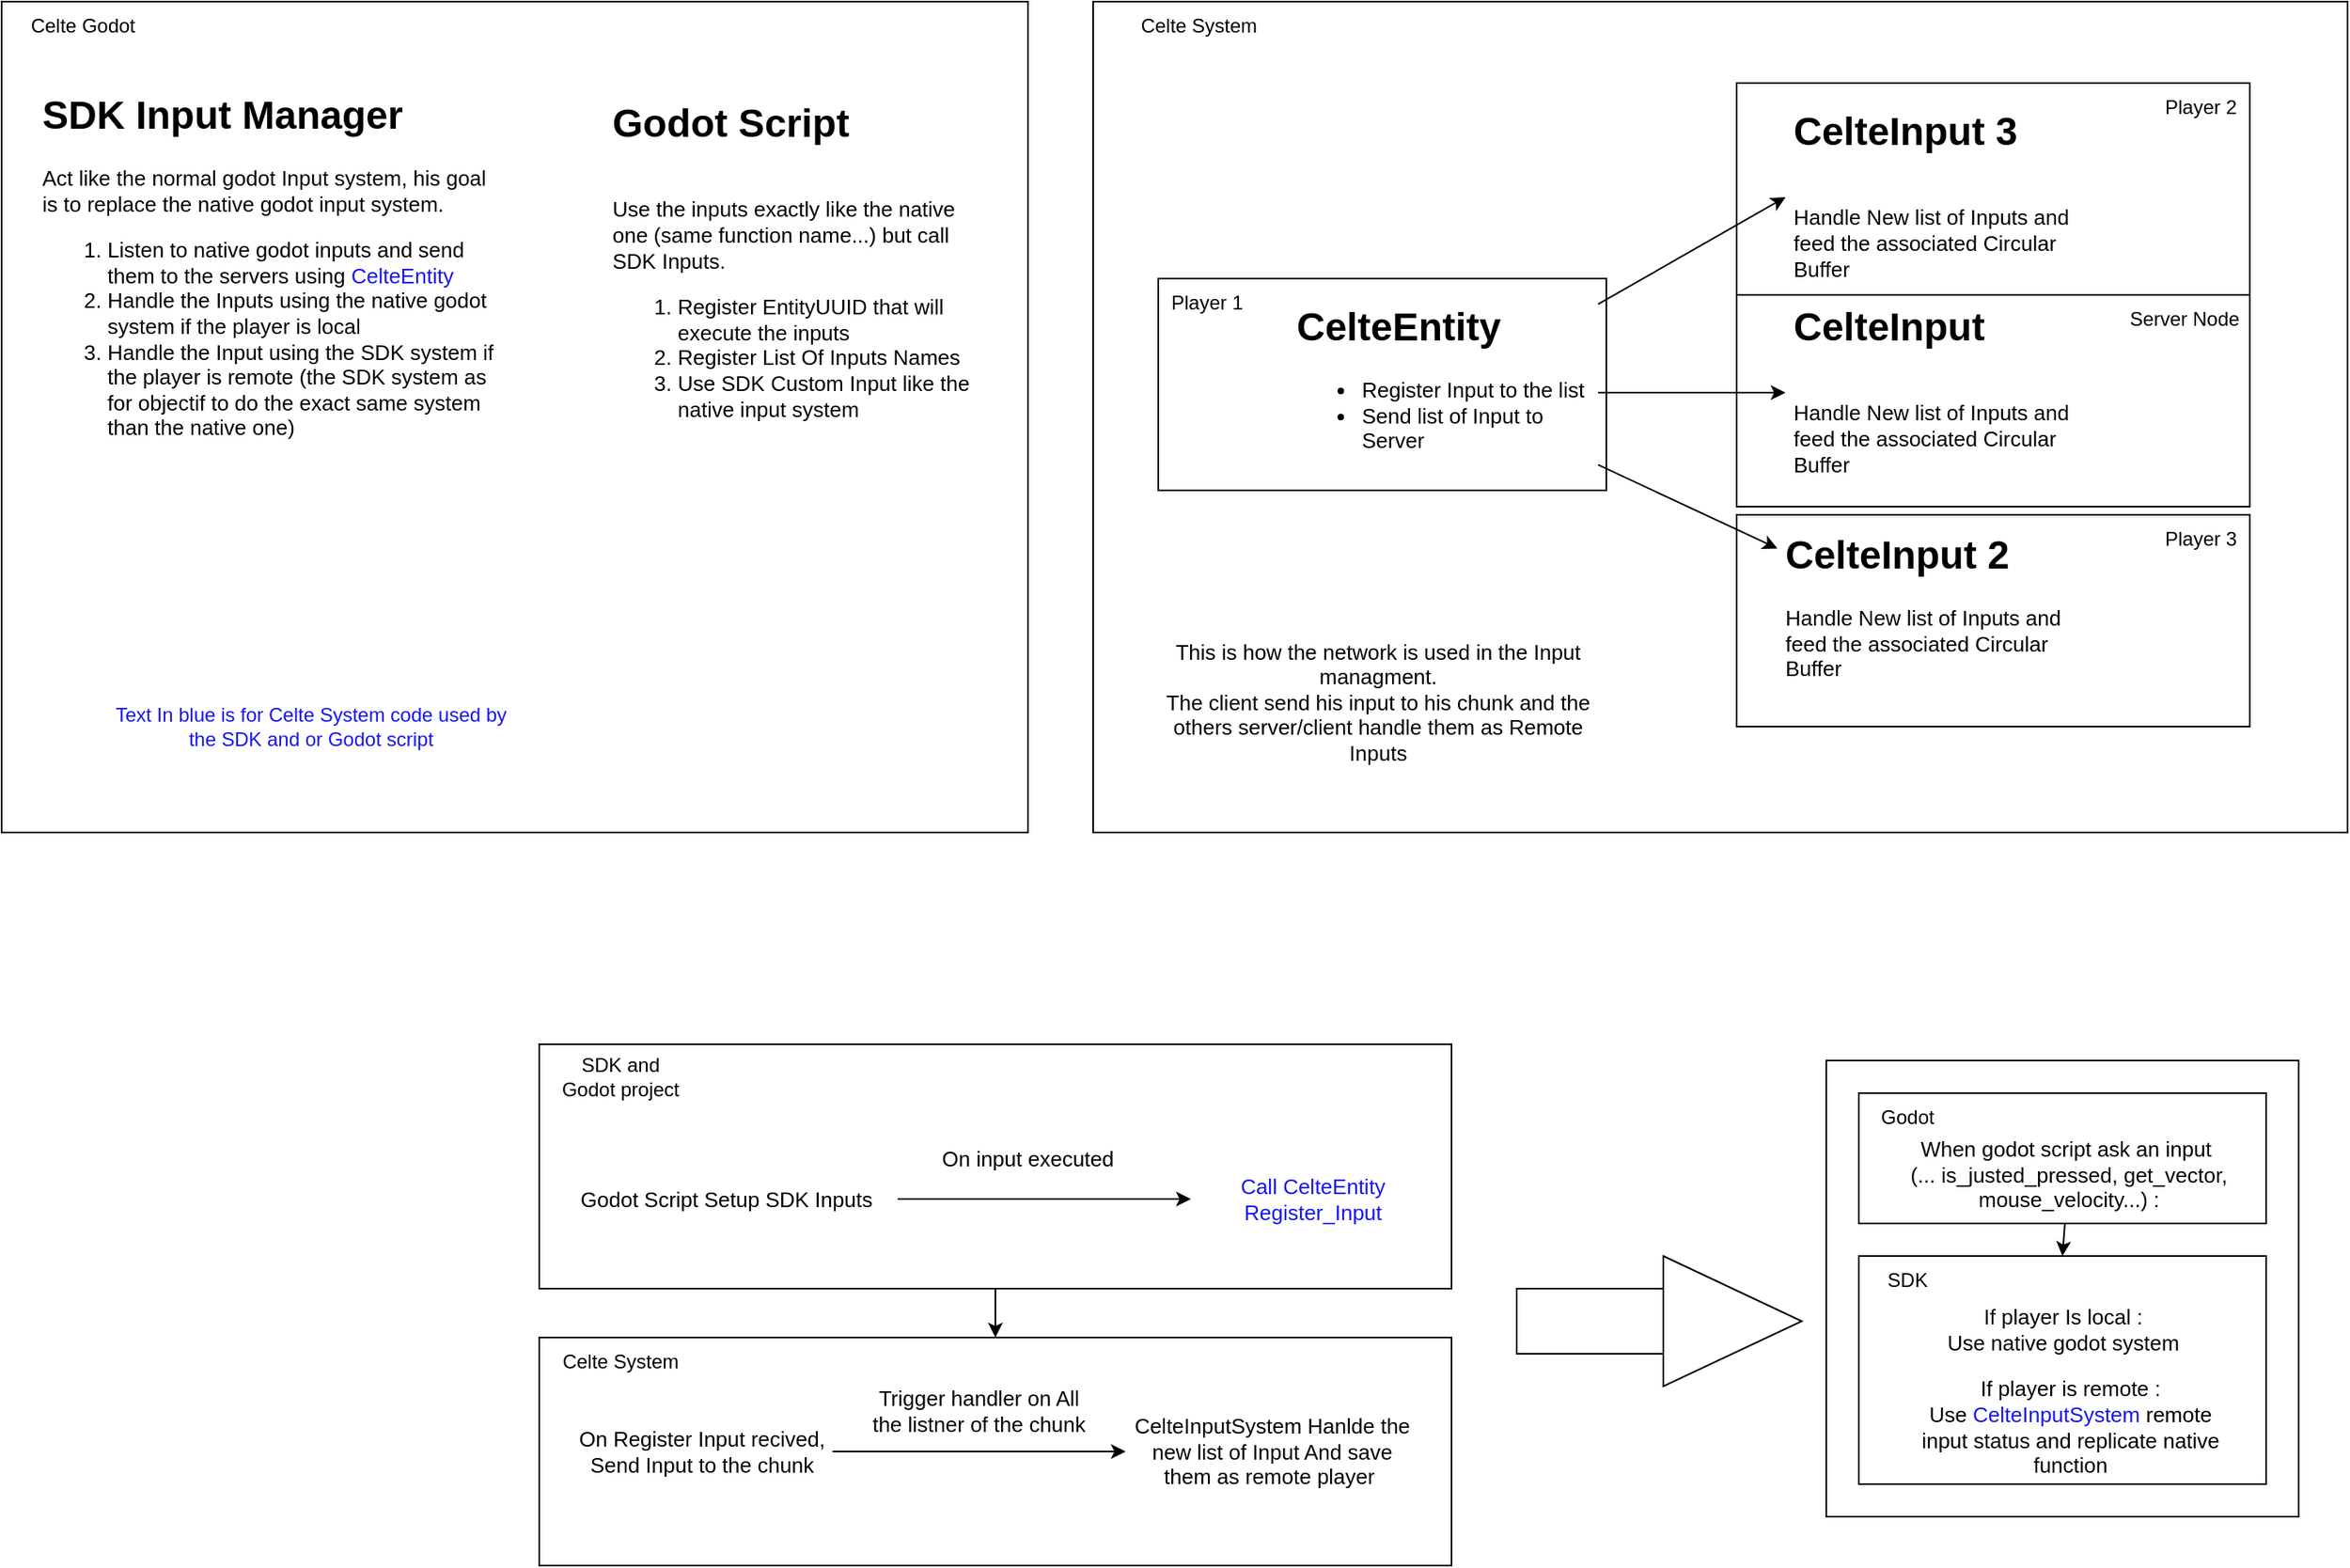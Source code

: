 <mxfile>
    <diagram id="ScQl_AYvjsgl9JVUh7il" name="Page-1">
        <mxGraphModel dx="1685" dy="1807" grid="1" gridSize="10" guides="1" tooltips="1" connect="1" arrows="1" fold="1" page="1" pageScale="1" pageWidth="850" pageHeight="1100" math="0" shadow="0">
            <root>
                <mxCell id="0"/>
                <mxCell id="1" parent="0"/>
                <mxCell id="33" style="edgeStyle=none;html=1;" edge="1" parent="1" source="31" target="34">
                    <mxGeometry relative="1" as="geometry">
                        <mxPoint x="-65" y="820" as="targetPoint"/>
                    </mxGeometry>
                </mxCell>
                <mxCell id="31" value="" style="rounded=0;whiteSpace=wrap;html=1;" vertex="1" parent="1">
                    <mxGeometry x="-370" y="600" width="560" height="150" as="geometry"/>
                </mxCell>
                <mxCell id="17" value="" style="rounded=0;whiteSpace=wrap;html=1;" vertex="1" parent="1">
                    <mxGeometry x="-30" y="-40" width="770" height="510" as="geometry"/>
                </mxCell>
                <mxCell id="15" value="" style="rounded=0;whiteSpace=wrap;html=1;" vertex="1" parent="1">
                    <mxGeometry x="10" y="130" width="275" height="130" as="geometry"/>
                </mxCell>
                <mxCell id="16" value="Player 1" style="text;html=1;strokeColor=none;fillColor=none;align=center;verticalAlign=middle;whiteSpace=wrap;rounded=0;" vertex="1" parent="1">
                    <mxGeometry x="10" y="130" width="60" height="30" as="geometry"/>
                </mxCell>
                <mxCell id="13" value="" style="rounded=0;whiteSpace=wrap;html=1;" vertex="1" parent="1">
                    <mxGeometry x="365" y="275" width="315" height="130" as="geometry"/>
                </mxCell>
                <mxCell id="14" value="Player 3" style="text;html=1;strokeColor=none;fillColor=none;align=center;verticalAlign=middle;whiteSpace=wrap;rounded=0;" vertex="1" parent="1">
                    <mxGeometry x="620" y="275" width="60" height="30" as="geometry"/>
                </mxCell>
                <mxCell id="11" value="" style="rounded=0;whiteSpace=wrap;html=1;" vertex="1" parent="1">
                    <mxGeometry x="365" y="140" width="315" height="130" as="geometry"/>
                </mxCell>
                <mxCell id="12" value="Server Node" style="text;html=1;strokeColor=none;fillColor=none;align=center;verticalAlign=middle;whiteSpace=wrap;rounded=0;" vertex="1" parent="1">
                    <mxGeometry x="600" y="140" width="80" height="30" as="geometry"/>
                </mxCell>
                <mxCell id="9" value="" style="rounded=0;whiteSpace=wrap;html=1;" vertex="1" parent="1">
                    <mxGeometry x="365" y="10" width="315" height="130" as="geometry"/>
                </mxCell>
                <mxCell id="3" style="edgeStyle=none;html=1;" edge="1" parent="1" source="2" target="4">
                    <mxGeometry relative="1" as="geometry">
                        <mxPoint x="490" y="200" as="targetPoint"/>
                    </mxGeometry>
                </mxCell>
                <mxCell id="5" style="edgeStyle=none;html=1;" edge="1" parent="1" source="2" target="6">
                    <mxGeometry relative="1" as="geometry">
                        <mxPoint x="400" y="290" as="targetPoint"/>
                    </mxGeometry>
                </mxCell>
                <mxCell id="7" style="edgeStyle=none;html=1;entryX=0;entryY=0.5;entryDx=0;entryDy=0;" edge="1" parent="1" source="2" target="8">
                    <mxGeometry relative="1" as="geometry">
                        <mxPoint x="390" y="90" as="targetPoint"/>
                    </mxGeometry>
                </mxCell>
                <mxCell id="2" value="&lt;h1&gt;CelteEntity&lt;/h1&gt;&lt;p&gt;&lt;/p&gt;&lt;ul style=&quot;font-size: 13px;&quot;&gt;&lt;li&gt;Register Input to the list&lt;/li&gt;&lt;li&gt;Send list of Input to Server&lt;/li&gt;&lt;/ul&gt;&lt;p&gt;&lt;/p&gt;" style="text;html=1;strokeColor=none;fillColor=none;spacing=5;spacingTop=-20;whiteSpace=wrap;overflow=hidden;rounded=0;" vertex="1" parent="1">
                    <mxGeometry x="90" y="140" width="190" height="120" as="geometry"/>
                </mxCell>
                <mxCell id="4" value="&lt;h1&gt;&lt;span style=&quot;background-color: initial;&quot;&gt;CelteInput&lt;/span&gt;&lt;/h1&gt;&lt;div&gt;&lt;br&gt;&lt;/div&gt;&lt;div&gt;&lt;font style=&quot;font-size: 13px;&quot;&gt;Handle New list of Inputs and feed the associated Circular Buffer&lt;/font&gt;&lt;br&gt;&lt;/div&gt;" style="text;html=1;strokeColor=none;fillColor=none;spacing=5;spacingTop=-20;whiteSpace=wrap;overflow=hidden;rounded=0;" vertex="1" parent="1">
                    <mxGeometry x="395" y="140" width="190" height="120" as="geometry"/>
                </mxCell>
                <mxCell id="6" value="&lt;h1&gt;CelteInput 2&lt;/h1&gt;&lt;p&gt;&lt;font style=&quot;font-size: 13px;&quot;&gt;Handle New list of Inputs and feed the associated Circular Buffer&lt;/font&gt;&lt;/p&gt;" style="text;html=1;strokeColor=none;fillColor=none;spacing=5;spacingTop=-20;whiteSpace=wrap;overflow=hidden;rounded=0;" vertex="1" parent="1">
                    <mxGeometry x="390" y="280" width="190" height="120" as="geometry"/>
                </mxCell>
                <mxCell id="8" value="&lt;h1&gt;&lt;span style=&quot;background-color: initial;&quot;&gt;CelteInput 3&lt;/span&gt;&lt;/h1&gt;&lt;div&gt;&lt;br&gt;&lt;/div&gt;&lt;div&gt;&lt;font style=&quot;font-size: 13px;&quot;&gt;Handle New list of Inputs and feed the associated Circular Buffer&lt;/font&gt;&lt;br&gt;&lt;/div&gt;" style="text;html=1;strokeColor=none;fillColor=none;spacing=5;spacingTop=-20;whiteSpace=wrap;overflow=hidden;rounded=0;" vertex="1" parent="1">
                    <mxGeometry x="395" y="20" width="190" height="120" as="geometry"/>
                </mxCell>
                <mxCell id="10" value="Player 2" style="text;html=1;strokeColor=none;fillColor=none;align=center;verticalAlign=middle;whiteSpace=wrap;rounded=0;" vertex="1" parent="1">
                    <mxGeometry x="620" y="10" width="60" height="30" as="geometry"/>
                </mxCell>
                <mxCell id="18" value="Celte System" style="text;html=1;strokeColor=none;fillColor=none;align=center;verticalAlign=middle;whiteSpace=wrap;rounded=0;" vertex="1" parent="1">
                    <mxGeometry x="-30" y="-40" width="130" height="30" as="geometry"/>
                </mxCell>
                <mxCell id="19" value="&lt;font style=&quot;font-size: 13px;&quot;&gt;This is how the network is used in the Input managment.&lt;br&gt;The client send his input to his chunk and the others server/client handle them as Remote Inputs&lt;/font&gt;" style="text;html=1;strokeColor=none;fillColor=none;align=center;verticalAlign=middle;whiteSpace=wrap;rounded=0;" vertex="1" parent="1">
                    <mxGeometry y="375" width="290" height="30" as="geometry"/>
                </mxCell>
                <mxCell id="20" value="" style="rounded=0;whiteSpace=wrap;html=1;" vertex="1" parent="1">
                    <mxGeometry x="-700" y="-40" width="630" height="510" as="geometry"/>
                </mxCell>
                <mxCell id="21" value="Celte Godot" style="text;html=1;strokeColor=none;fillColor=none;align=center;verticalAlign=middle;whiteSpace=wrap;rounded=0;" vertex="1" parent="1">
                    <mxGeometry x="-700" y="-40" width="100" height="30" as="geometry"/>
                </mxCell>
                <mxCell id="24" value="&lt;h1&gt;SDK Input Manager&lt;/h1&gt;&lt;p style=&quot;font-size: 13px;&quot;&gt;&lt;font style=&quot;font-size: 13px;&quot;&gt;Act like the normal godot Input system, his goal is to replace the native godot input system.&lt;/font&gt;&lt;/p&gt;&lt;p style=&quot;font-size: 13px;&quot;&gt;&lt;/p&gt;&lt;ol style=&quot;font-size: 13px;&quot;&gt;&lt;li&gt;&lt;font style=&quot;font-size: 13px;&quot;&gt;Listen to native godot inputs and send them to the servers using &lt;font style=&quot;font-size: 13px;&quot; color=&quot;#1616f0&quot;&gt;CelteEntity&lt;/font&gt;&lt;/font&gt;&lt;/li&gt;&lt;li&gt;&lt;font style=&quot;font-size: 13px;&quot;&gt;Handle the Inputs using the native godot system if the player is local&lt;/font&gt;&lt;/li&gt;&lt;li&gt;&lt;font style=&quot;font-size: 13px;&quot;&gt;Handle the Input using the SDK system if the player is remote (the SDK system as for objectif to do the exact same system than the native one)&lt;/font&gt;&lt;/li&gt;&lt;/ol&gt;&lt;p&gt;&lt;/p&gt;" style="text;html=1;strokeColor=none;fillColor=none;spacing=5;spacingTop=-20;whiteSpace=wrap;overflow=hidden;rounded=0;" vertex="1" parent="1">
                    <mxGeometry x="-680" y="10" width="290" height="240" as="geometry"/>
                </mxCell>
                <mxCell id="25" value="&lt;h1&gt;&lt;span style=&quot;background-color: initial;&quot;&gt;Godot Script&lt;/span&gt;&lt;/h1&gt;&lt;div&gt;&lt;br&gt;&lt;/div&gt;&lt;div style=&quot;font-size: 13px;&quot;&gt;&lt;font style=&quot;font-size: 13px;&quot;&gt;Use the inputs exactly like the native one (same function name...) but call SDK Inputs.&lt;/font&gt;&lt;/div&gt;&lt;div style=&quot;font-size: 13px;&quot;&gt;&lt;ol&gt;&lt;li&gt;&lt;font style=&quot;font-size: 13px;&quot;&gt;Register EntityUUID that will execute the inputs&lt;/font&gt;&lt;/li&gt;&lt;li&gt;&lt;font style=&quot;font-size: 13px;&quot;&gt;Register List Of Inputs Names&lt;/font&gt;&lt;/li&gt;&lt;li&gt;&lt;font style=&quot;font-size: 13px;&quot;&gt;Use SDK Custom Input like the native input system&amp;nbsp;&lt;/font&gt;&lt;/li&gt;&lt;/ol&gt;&lt;/div&gt;" style="text;html=1;strokeColor=none;fillColor=none;spacing=5;spacingTop=-20;whiteSpace=wrap;overflow=hidden;rounded=0;" vertex="1" parent="1">
                    <mxGeometry x="-330" y="15" width="240" height="225" as="geometry"/>
                </mxCell>
                <mxCell id="27" style="edgeStyle=none;html=1;" edge="1" parent="1" source="26" target="28">
                    <mxGeometry relative="1" as="geometry">
                        <mxPoint x="110" y="695" as="targetPoint"/>
                    </mxGeometry>
                </mxCell>
                <mxCell id="26" value="&lt;font style=&quot;font-size: 13px;&quot;&gt;Godot Script Setup SDK Inputs&lt;/font&gt;" style="text;html=1;strokeColor=none;fillColor=none;align=center;verticalAlign=middle;whiteSpace=wrap;rounded=0;" vertex="1" parent="1">
                    <mxGeometry x="-360" y="640" width="210" height="110" as="geometry"/>
                </mxCell>
                <mxCell id="28" value="&lt;font style=&quot;font-size: 13px;&quot; color=&quot;#1616f0&quot;&gt;Call CelteEntity Register_Input&lt;/font&gt;" style="text;html=1;strokeColor=none;fillColor=none;align=center;verticalAlign=middle;whiteSpace=wrap;rounded=0;" vertex="1" parent="1">
                    <mxGeometry x="30" y="680" width="150" height="30" as="geometry"/>
                </mxCell>
                <mxCell id="29" value="&lt;font style=&quot;font-size: 13px;&quot;&gt;On input executed&lt;/font&gt;" style="text;html=1;strokeColor=none;fillColor=none;align=center;verticalAlign=middle;whiteSpace=wrap;rounded=0;" vertex="1" parent="1">
                    <mxGeometry x="-130" y="655" width="120" height="30" as="geometry"/>
                </mxCell>
                <mxCell id="54" value="" style="edgeStyle=none;html=1;" edge="1" parent="1" source="32" target="26">
                    <mxGeometry relative="1" as="geometry"/>
                </mxCell>
                <mxCell id="32" value="SDK and&lt;br&gt;Godot project" style="text;html=1;strokeColor=none;fillColor=none;align=center;verticalAlign=middle;whiteSpace=wrap;rounded=0;" vertex="1" parent="1">
                    <mxGeometry x="-370" y="600" width="100" height="40" as="geometry"/>
                </mxCell>
                <mxCell id="34" value="" style="rounded=0;whiteSpace=wrap;html=1;" vertex="1" parent="1">
                    <mxGeometry x="-370" y="780" width="560" height="140" as="geometry"/>
                </mxCell>
                <mxCell id="35" value="Celte System" style="text;html=1;strokeColor=none;fillColor=none;align=center;verticalAlign=middle;whiteSpace=wrap;rounded=0;" vertex="1" parent="1">
                    <mxGeometry x="-370" y="780" width="100" height="30" as="geometry"/>
                </mxCell>
                <mxCell id="39" style="edgeStyle=none;html=1;" edge="1" parent="1" source="36" target="38">
                    <mxGeometry relative="1" as="geometry"/>
                </mxCell>
                <mxCell id="36" value="&lt;font style=&quot;font-size: 13px;&quot;&gt;On Register Input recived, Send Input to the chunk&lt;/font&gt;" style="text;html=1;strokeColor=none;fillColor=none;align=center;verticalAlign=middle;whiteSpace=wrap;rounded=0;" vertex="1" parent="1">
                    <mxGeometry x="-350" y="835" width="160" height="30" as="geometry"/>
                </mxCell>
                <mxCell id="38" value="&lt;font style=&quot;font-size: 13px;&quot;&gt;CelteInputSystem Hanlde the new list of Input And save them as remote player&amp;nbsp;&lt;/font&gt;" style="text;html=1;strokeColor=none;fillColor=none;align=center;verticalAlign=middle;whiteSpace=wrap;rounded=0;" vertex="1" parent="1">
                    <mxGeometry x="-10" y="835" width="180" height="30" as="geometry"/>
                </mxCell>
                <mxCell id="40" value="&lt;font style=&quot;font-size: 13px;&quot;&gt;Trigger handler on All the listner of the chunk&lt;/font&gt;" style="text;html=1;strokeColor=none;fillColor=none;align=center;verticalAlign=middle;whiteSpace=wrap;rounded=0;" vertex="1" parent="1">
                    <mxGeometry x="-170" y="810" width="140" height="30" as="geometry"/>
                </mxCell>
                <mxCell id="43" value="" style="triangle;whiteSpace=wrap;html=1;" vertex="1" parent="1">
                    <mxGeometry x="320" y="730" width="85" height="80" as="geometry"/>
                </mxCell>
                <mxCell id="44" value="" style="rounded=0;whiteSpace=wrap;html=1;" vertex="1" parent="1">
                    <mxGeometry x="230" y="750" width="90" height="40" as="geometry"/>
                </mxCell>
                <mxCell id="45" value="" style="rounded=0;whiteSpace=wrap;html=1;" vertex="1" parent="1">
                    <mxGeometry x="420" y="610" width="290" height="280" as="geometry"/>
                </mxCell>
                <mxCell id="52" value="" style="rounded=0;whiteSpace=wrap;html=1;" vertex="1" parent="1">
                    <mxGeometry x="440" y="630" width="250" height="80" as="geometry"/>
                </mxCell>
                <mxCell id="58" style="edgeStyle=none;html=1;entryX=0.5;entryY=0;entryDx=0;entryDy=0;fontSize=13;fontColor=#1616F0;" edge="1" parent="1" source="46" target="50">
                    <mxGeometry relative="1" as="geometry"/>
                </mxCell>
                <mxCell id="46" value="&lt;font style=&quot;font-size: 13px;&quot;&gt;When godot script ask an input&amp;nbsp;&lt;br&gt;(... is_justed_pressed, get_vector, mouse_velocity...) :&lt;/font&gt;" style="text;html=1;strokeColor=none;fillColor=none;align=center;verticalAlign=middle;whiteSpace=wrap;rounded=0;" vertex="1" parent="1">
                    <mxGeometry x="450" y="650" width="237.5" height="60" as="geometry"/>
                </mxCell>
                <mxCell id="50" value="" style="rounded=0;whiteSpace=wrap;html=1;" vertex="1" parent="1">
                    <mxGeometry x="440" y="730" width="250" height="140" as="geometry"/>
                </mxCell>
                <mxCell id="48" value="&lt;font style=&quot;font-size: 13px;&quot;&gt;If player Is local : &lt;br&gt;Use native godot system&lt;/font&gt;" style="text;html=1;strokeColor=none;fillColor=none;align=center;verticalAlign=middle;whiteSpace=wrap;rounded=0;" vertex="1" parent="1">
                    <mxGeometry x="490.63" y="760" width="148.75" height="30" as="geometry"/>
                </mxCell>
                <mxCell id="49" value="&lt;font style=&quot;font-size: 13px;&quot;&gt;If player is remote : &lt;br&gt;Use &lt;font style=&quot;font-size: 13px;&quot; color=&quot;#1616f0&quot;&gt;CelteInputSystem&lt;/font&gt; remote input status and replicate native function&lt;/font&gt;" style="text;html=1;strokeColor=none;fillColor=none;align=center;verticalAlign=middle;whiteSpace=wrap;rounded=0;" vertex="1" parent="1">
                    <mxGeometry x="470" y="820" width="200" height="30" as="geometry"/>
                </mxCell>
                <mxCell id="51" value="SDK" style="text;html=1;strokeColor=none;fillColor=none;align=center;verticalAlign=middle;whiteSpace=wrap;rounded=0;" vertex="1" parent="1">
                    <mxGeometry x="440" y="730" width="60" height="30" as="geometry"/>
                </mxCell>
                <mxCell id="53" value="Godot" style="text;html=1;strokeColor=none;fillColor=none;align=center;verticalAlign=middle;whiteSpace=wrap;rounded=0;" vertex="1" parent="1">
                    <mxGeometry x="440" y="630" width="60" height="30" as="geometry"/>
                </mxCell>
                <mxCell id="57" value="Text In blue is for Celte System code used by the SDK and or Godot script" style="text;html=1;strokeColor=none;fillColor=none;align=center;verticalAlign=middle;whiteSpace=wrap;rounded=0;fontColor=#1616F0;" vertex="1" parent="1">
                    <mxGeometry x="-640" y="390" width="260" height="30" as="geometry"/>
                </mxCell>
            </root>
        </mxGraphModel>
    </diagram>
</mxfile>
